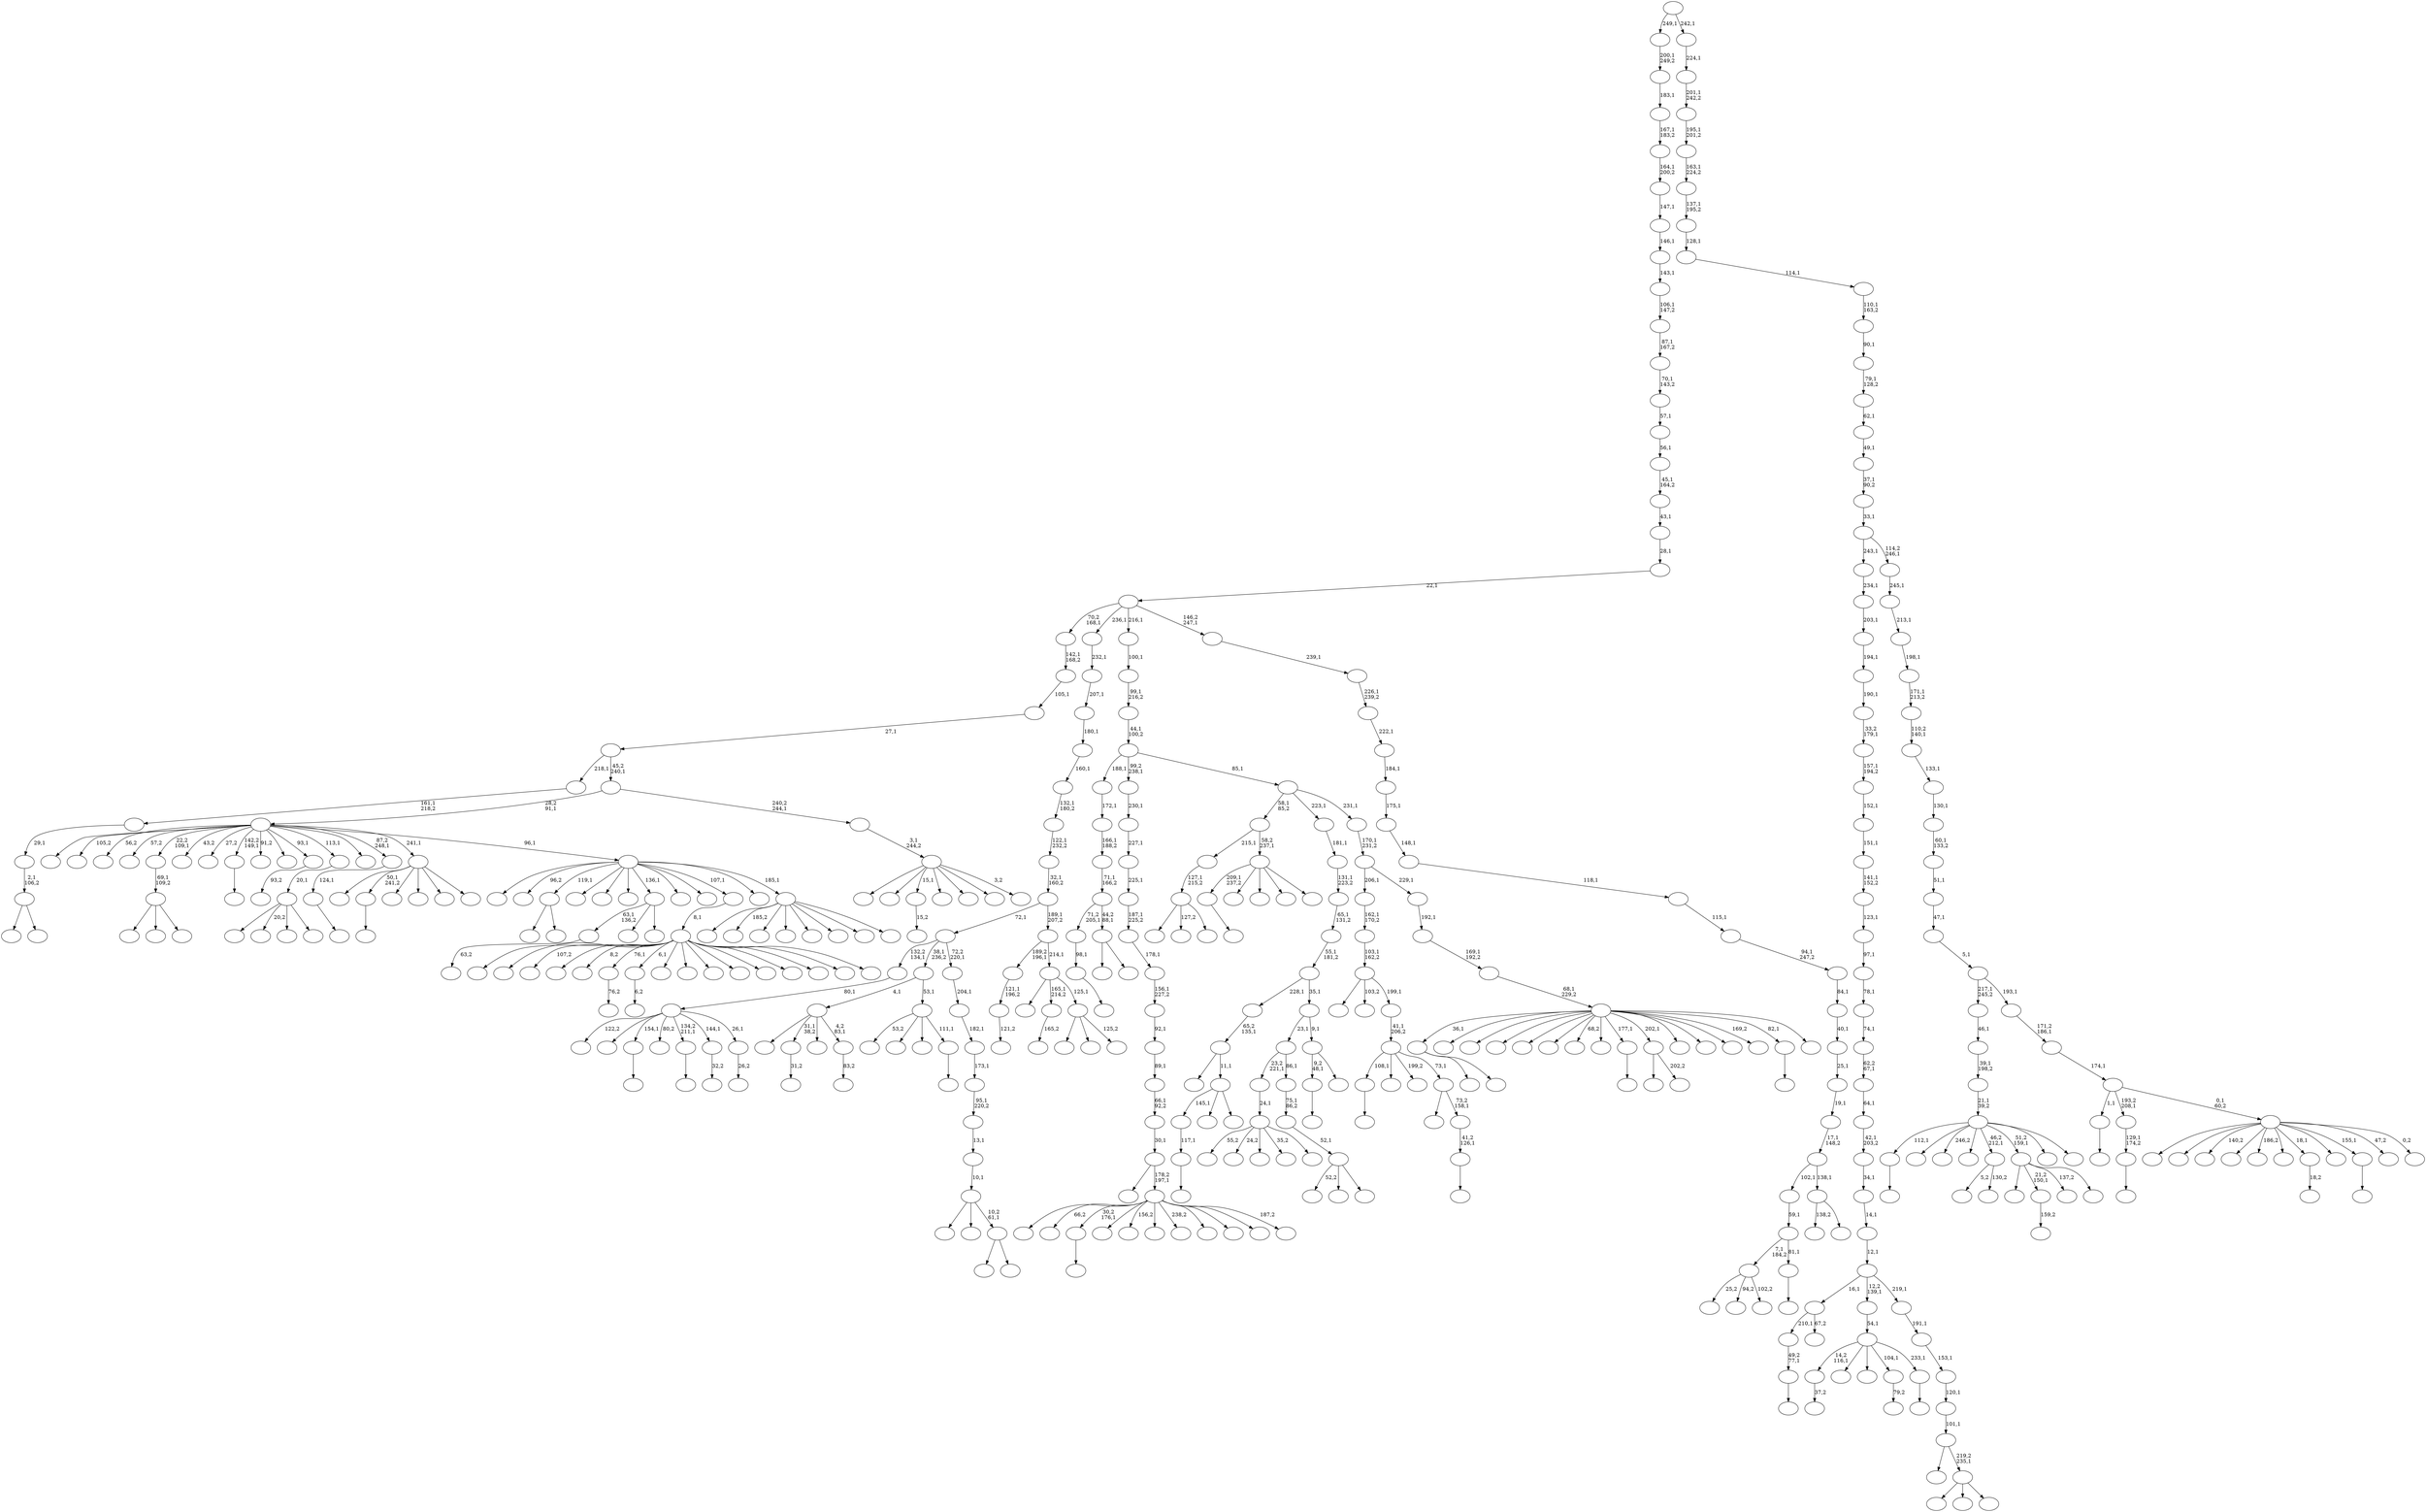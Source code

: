 digraph T {
	450 [label=""]
	449 [label=""]
	448 [label=""]
	447 [label=""]
	446 [label=""]
	445 [label=""]
	444 [label=""]
	443 [label=""]
	442 [label=""]
	441 [label=""]
	440 [label=""]
	439 [label=""]
	438 [label=""]
	437 [label=""]
	436 [label=""]
	435 [label=""]
	434 [label=""]
	433 [label=""]
	432 [label=""]
	431 [label=""]
	430 [label=""]
	429 [label=""]
	428 [label=""]
	427 [label=""]
	426 [label=""]
	425 [label=""]
	424 [label=""]
	423 [label=""]
	422 [label=""]
	421 [label=""]
	420 [label=""]
	419 [label=""]
	418 [label=""]
	417 [label=""]
	416 [label=""]
	415 [label=""]
	414 [label=""]
	413 [label=""]
	412 [label=""]
	411 [label=""]
	410 [label=""]
	409 [label=""]
	408 [label=""]
	407 [label=""]
	406 [label=""]
	405 [label=""]
	404 [label=""]
	403 [label=""]
	402 [label=""]
	401 [label=""]
	400 [label=""]
	399 [label=""]
	398 [label=""]
	397 [label=""]
	396 [label=""]
	395 [label=""]
	394 [label=""]
	393 [label=""]
	392 [label=""]
	391 [label=""]
	390 [label=""]
	389 [label=""]
	388 [label=""]
	387 [label=""]
	386 [label=""]
	385 [label=""]
	384 [label=""]
	383 [label=""]
	382 [label=""]
	381 [label=""]
	380 [label=""]
	379 [label=""]
	378 [label=""]
	377 [label=""]
	376 [label=""]
	375 [label=""]
	374 [label=""]
	373 [label=""]
	372 [label=""]
	371 [label=""]
	370 [label=""]
	369 [label=""]
	368 [label=""]
	367 [label=""]
	366 [label=""]
	365 [label=""]
	364 [label=""]
	363 [label=""]
	362 [label=""]
	361 [label=""]
	360 [label=""]
	359 [label=""]
	358 [label=""]
	357 [label=""]
	356 [label=""]
	355 [label=""]
	354 [label=""]
	353 [label=""]
	352 [label=""]
	351 [label=""]
	350 [label=""]
	349 [label=""]
	348 [label=""]
	347 [label=""]
	346 [label=""]
	345 [label=""]
	344 [label=""]
	343 [label=""]
	342 [label=""]
	341 [label=""]
	340 [label=""]
	339 [label=""]
	338 [label=""]
	337 [label=""]
	336 [label=""]
	335 [label=""]
	334 [label=""]
	333 [label=""]
	332 [label=""]
	331 [label=""]
	330 [label=""]
	329 [label=""]
	328 [label=""]
	327 [label=""]
	326 [label=""]
	325 [label=""]
	324 [label=""]
	323 [label=""]
	322 [label=""]
	321 [label=""]
	320 [label=""]
	319 [label=""]
	318 [label=""]
	317 [label=""]
	316 [label=""]
	315 [label=""]
	314 [label=""]
	313 [label=""]
	312 [label=""]
	311 [label=""]
	310 [label=""]
	309 [label=""]
	308 [label=""]
	307 [label=""]
	306 [label=""]
	305 [label=""]
	304 [label=""]
	303 [label=""]
	302 [label=""]
	301 [label=""]
	300 [label=""]
	299 [label=""]
	298 [label=""]
	297 [label=""]
	296 [label=""]
	295 [label=""]
	294 [label=""]
	293 [label=""]
	292 [label=""]
	291 [label=""]
	290 [label=""]
	289 [label=""]
	288 [label=""]
	287 [label=""]
	286 [label=""]
	285 [label=""]
	284 [label=""]
	283 [label=""]
	282 [label=""]
	281 [label=""]
	280 [label=""]
	279 [label=""]
	278 [label=""]
	277 [label=""]
	276 [label=""]
	275 [label=""]
	274 [label=""]
	273 [label=""]
	272 [label=""]
	271 [label=""]
	270 [label=""]
	269 [label=""]
	268 [label=""]
	267 [label=""]
	266 [label=""]
	265 [label=""]
	264 [label=""]
	263 [label=""]
	262 [label=""]
	261 [label=""]
	260 [label=""]
	259 [label=""]
	258 [label=""]
	257 [label=""]
	256 [label=""]
	255 [label=""]
	254 [label=""]
	253 [label=""]
	252 [label=""]
	251 [label=""]
	250 [label=""]
	249 [label=""]
	248 [label=""]
	247 [label=""]
	246 [label=""]
	245 [label=""]
	244 [label=""]
	243 [label=""]
	242 [label=""]
	241 [label=""]
	240 [label=""]
	239 [label=""]
	238 [label=""]
	237 [label=""]
	236 [label=""]
	235 [label=""]
	234 [label=""]
	233 [label=""]
	232 [label=""]
	231 [label=""]
	230 [label=""]
	229 [label=""]
	228 [label=""]
	227 [label=""]
	226 [label=""]
	225 [label=""]
	224 [label=""]
	223 [label=""]
	222 [label=""]
	221 [label=""]
	220 [label=""]
	219 [label=""]
	218 [label=""]
	217 [label=""]
	216 [label=""]
	215 [label=""]
	214 [label=""]
	213 [label=""]
	212 [label=""]
	211 [label=""]
	210 [label=""]
	209 [label=""]
	208 [label=""]
	207 [label=""]
	206 [label=""]
	205 [label=""]
	204 [label=""]
	203 [label=""]
	202 [label=""]
	201 [label=""]
	200 [label=""]
	199 [label=""]
	198 [label=""]
	197 [label=""]
	196 [label=""]
	195 [label=""]
	194 [label=""]
	193 [label=""]
	192 [label=""]
	191 [label=""]
	190 [label=""]
	189 [label=""]
	188 [label=""]
	187 [label=""]
	186 [label=""]
	185 [label=""]
	184 [label=""]
	183 [label=""]
	182 [label=""]
	181 [label=""]
	180 [label=""]
	179 [label=""]
	178 [label=""]
	177 [label=""]
	176 [label=""]
	175 [label=""]
	174 [label=""]
	173 [label=""]
	172 [label=""]
	171 [label=""]
	170 [label=""]
	169 [label=""]
	168 [label=""]
	167 [label=""]
	166 [label=""]
	165 [label=""]
	164 [label=""]
	163 [label=""]
	162 [label=""]
	161 [label=""]
	160 [label=""]
	159 [label=""]
	158 [label=""]
	157 [label=""]
	156 [label=""]
	155 [label=""]
	154 [label=""]
	153 [label=""]
	152 [label=""]
	151 [label=""]
	150 [label=""]
	149 [label=""]
	148 [label=""]
	147 [label=""]
	146 [label=""]
	145 [label=""]
	144 [label=""]
	143 [label=""]
	142 [label=""]
	141 [label=""]
	140 [label=""]
	139 [label=""]
	138 [label=""]
	137 [label=""]
	136 [label=""]
	135 [label=""]
	134 [label=""]
	133 [label=""]
	132 [label=""]
	131 [label=""]
	130 [label=""]
	129 [label=""]
	128 [label=""]
	127 [label=""]
	126 [label=""]
	125 [label=""]
	124 [label=""]
	123 [label=""]
	122 [label=""]
	121 [label=""]
	120 [label=""]
	119 [label=""]
	118 [label=""]
	117 [label=""]
	116 [label=""]
	115 [label=""]
	114 [label=""]
	113 [label=""]
	112 [label=""]
	111 [label=""]
	110 [label=""]
	109 [label=""]
	108 [label=""]
	107 [label=""]
	106 [label=""]
	105 [label=""]
	104 [label=""]
	103 [label=""]
	102 [label=""]
	101 [label=""]
	100 [label=""]
	99 [label=""]
	98 [label=""]
	97 [label=""]
	96 [label=""]
	95 [label=""]
	94 [label=""]
	93 [label=""]
	92 [label=""]
	91 [label=""]
	90 [label=""]
	89 [label=""]
	88 [label=""]
	87 [label=""]
	86 [label=""]
	85 [label=""]
	84 [label=""]
	83 [label=""]
	82 [label=""]
	81 [label=""]
	80 [label=""]
	79 [label=""]
	78 [label=""]
	77 [label=""]
	76 [label=""]
	75 [label=""]
	74 [label=""]
	73 [label=""]
	72 [label=""]
	71 [label=""]
	70 [label=""]
	69 [label=""]
	68 [label=""]
	67 [label=""]
	66 [label=""]
	65 [label=""]
	64 [label=""]
	63 [label=""]
	62 [label=""]
	61 [label=""]
	60 [label=""]
	59 [label=""]
	58 [label=""]
	57 [label=""]
	56 [label=""]
	55 [label=""]
	54 [label=""]
	53 [label=""]
	52 [label=""]
	51 [label=""]
	50 [label=""]
	49 [label=""]
	48 [label=""]
	47 [label=""]
	46 [label=""]
	45 [label=""]
	44 [label=""]
	43 [label=""]
	42 [label=""]
	41 [label=""]
	40 [label=""]
	39 [label=""]
	38 [label=""]
	37 [label=""]
	36 [label=""]
	35 [label=""]
	34 [label=""]
	33 [label=""]
	32 [label=""]
	31 [label=""]
	30 [label=""]
	29 [label=""]
	28 [label=""]
	27 [label=""]
	26 [label=""]
	25 [label=""]
	24 [label=""]
	23 [label=""]
	22 [label=""]
	21 [label=""]
	20 [label=""]
	19 [label=""]
	18 [label=""]
	17 [label=""]
	16 [label=""]
	15 [label=""]
	14 [label=""]
	13 [label=""]
	12 [label=""]
	11 [label=""]
	10 [label=""]
	9 [label=""]
	8 [label=""]
	7 [label=""]
	6 [label=""]
	5 [label=""]
	4 [label=""]
	3 [label=""]
	2 [label=""]
	1 [label=""]
	0 [label=""]
	442 -> 443 [label=""]
	441 -> 442 [label="117,1"]
	435 -> 436 [label=""]
	428 -> 429 [label=""]
	424 -> 425 [label="159,2"]
	420 -> 427 [label=""]
	420 -> 421 [label=""]
	416 -> 417 [label=""]
	415 -> 416 [label="49,2\n77,1"]
	407 -> 439 [label=""]
	407 -> 408 [label=""]
	405 -> 406 [label=""]
	401 -> 402 [label=""]
	392 -> 393 [label="63,2"]
	389 -> 390 [label="37,2"]
	385 -> 386 [label=""]
	383 -> 432 [label=""]
	383 -> 384 [label=""]
	382 -> 383 [label="2,1\n106,2"]
	381 -> 382 [label="29,1"]
	380 -> 381 [label="161,1\n218,2"]
	373 -> 374 [label=""]
	371 -> 372 [label="121,2"]
	370 -> 371 [label="121,1\n196,2"]
	362 -> 412 [label="5,2"]
	362 -> 363 [label="130,2"]
	360 -> 361 [label=""]
	359 -> 360 [label="98,1"]
	355 -> 356 [label="76,2"]
	353 -> 415 [label="210,1"]
	353 -> 354 [label="67,2"]
	351 -> 352 [label="18,2"]
	333 -> 378 [label=""]
	333 -> 347 [label=""]
	333 -> 334 [label=""]
	332 -> 333 [label="69,1\n109,2"]
	330 -> 331 [label=""]
	324 -> 441 [label="145,1"]
	324 -> 364 [label=""]
	324 -> 325 [label=""]
	323 -> 423 [label=""]
	323 -> 324 [label="11,1"]
	322 -> 323 [label="65,2\n135,1"]
	320 -> 321 [label="6,2"]
	312 -> 313 [label="31,2"]
	310 -> 311 [label="15,2"]
	303 -> 304 [label=""]
	299 -> 422 [label=""]
	299 -> 335 [label="127,2"]
	299 -> 300 [label=""]
	298 -> 299 [label="127,1\n215,2"]
	293 -> 358 [label=""]
	293 -> 294 [label=""]
	292 -> 359 [label="71,2\n205,1"]
	292 -> 293 [label="44,2\n88,1"]
	291 -> 292 [label="71,1\n166,2"]
	290 -> 291 [label="166,1\n188,2"]
	289 -> 290 [label="172,1"]
	278 -> 279 [label="32,2"]
	276 -> 430 [label="55,2"]
	276 -> 343 [label="24,2"]
	276 -> 306 [label=""]
	276 -> 281 [label="35,2"]
	276 -> 277 [label=""]
	275 -> 276 [label="24,1"]
	273 -> 340 [label="25,2"]
	273 -> 328 [label="94,2"]
	273 -> 274 [label="102,2"]
	271 -> 392 [label="63,1\n136,2"]
	271 -> 283 [label=""]
	271 -> 272 [label=""]
	268 -> 269 [label=""]
	266 -> 267 [label="165,2"]
	263 -> 339 [label=""]
	263 -> 264 [label="202,2"]
	259 -> 447 [label=""]
	259 -> 424 [label="21,2\n150,1"]
	259 -> 342 [label="137,2"]
	259 -> 260 [label=""]
	256 -> 257 [label=""]
	253 -> 254 [label=""]
	252 -> 253 [label="129,1\n174,2"]
	250 -> 251 [label="26,2"]
	249 -> 411 [label="122,2"]
	249 -> 409 [label=""]
	249 -> 385 [label="154,1"]
	249 -> 369 [label="80,2"]
	249 -> 330 [label="134,2\n211,1"]
	249 -> 278 [label="144,1"]
	249 -> 250 [label="26,1"]
	248 -> 249 [label="80,1"]
	246 -> 247 [label=""]
	241 -> 444 [label="52,2"]
	241 -> 350 [label=""]
	241 -> 242 [label=""]
	240 -> 241 [label="52,1"]
	239 -> 240 [label="75,1\n86,2"]
	238 -> 275 [label="23,2\n221,1"]
	238 -> 239 [label="86,1"]
	234 -> 235 [label="93,2"]
	232 -> 233 [label=""]
	225 -> 226 [label="83,2"]
	224 -> 446 [label=""]
	224 -> 312 [label="31,1\n38,2"]
	224 -> 296 [label=""]
	224 -> 225 [label="4,2\n83,1"]
	220 -> 410 [label=""]
	220 -> 387 [label="66,2"]
	220 -> 373 [label="30,2\n176,1"]
	220 -> 368 [label=""]
	220 -> 366 [label="156,2"]
	220 -> 348 [label=""]
	220 -> 346 [label="238,2"]
	220 -> 319 [label=""]
	220 -> 270 [label=""]
	220 -> 229 [label=""]
	220 -> 221 [label="187,2"]
	219 -> 341 [label=""]
	219 -> 220 [label="178,2\n197,1"]
	218 -> 219 [label="30,1"]
	217 -> 218 [label="66,1\n92,2"]
	216 -> 217 [label="89,1"]
	215 -> 216 [label="92,1"]
	214 -> 215 [label="156,1\n227,2"]
	213 -> 214 [label="178,1"]
	212 -> 213 [label="187,1\n225,2"]
	211 -> 212 [label="225,1"]
	210 -> 211 [label="227,1"]
	209 -> 210 [label="230,1"]
	205 -> 419 [label=""]
	205 -> 315 [label="20,2"]
	205 -> 297 [label=""]
	205 -> 206 [label=""]
	204 -> 205 [label="20,1"]
	199 -> 437 [label=""]
	199 -> 433 [label=""]
	199 -> 426 [label="107,2"]
	199 -> 395 [label=""]
	199 -> 379 [label="8,2"]
	199 -> 355 [label="76,1"]
	199 -> 320 [label="6,1"]
	199 -> 316 [label=""]
	199 -> 302 [label=""]
	199 -> 301 [label=""]
	199 -> 286 [label=""]
	199 -> 258 [label=""]
	199 -> 228 [label=""]
	199 -> 202 [label=""]
	199 -> 201 [label=""]
	199 -> 200 [label=""]
	198 -> 199 [label="8,1"]
	194 -> 195 [label=""]
	193 -> 194 [label="124,1"]
	189 -> 440 [label=""]
	189 -> 405 [label="50,1\n241,2"]
	189 -> 388 [label=""]
	189 -> 344 [label=""]
	189 -> 284 [label=""]
	189 -> 190 [label=""]
	183 -> 184 [label="79,2"]
	181 -> 435 [label="112,1"]
	181 -> 394 [label=""]
	181 -> 377 [label="246,2"]
	181 -> 375 [label=""]
	181 -> 362 [label="46,2\n212,1"]
	181 -> 259 [label="51,2\n159,1"]
	181 -> 243 [label=""]
	181 -> 182 [label=""]
	180 -> 181 [label="21,1\n39,2"]
	179 -> 180 [label="39,1\n198,2"]
	178 -> 179 [label="46,1"]
	175 -> 176 [label=""]
	174 -> 285 [label="53,2"]
	174 -> 280 [label=""]
	174 -> 192 [label=""]
	174 -> 175 [label="111,1"]
	173 -> 224 [label="4,1"]
	173 -> 174 [label="53,1"]
	171 -> 172 [label=""]
	170 -> 389 [label="14,2\n116,1"]
	170 -> 337 [label=""]
	170 -> 188 [label=""]
	170 -> 183 [label="104,1"]
	170 -> 171 [label="233,1"]
	169 -> 170 [label="54,1"]
	167 -> 305 [label=""]
	167 -> 262 [label=""]
	167 -> 168 [label=""]
	166 -> 196 [label=""]
	166 -> 167 [label="219,2\n235,1"]
	165 -> 166 [label="101,1"]
	164 -> 165 [label="120,1"]
	163 -> 164 [label="153,1"]
	162 -> 163 [label="191,1"]
	161 -> 353 [label="16,1"]
	161 -> 169 [label="12,2\n139,1"]
	161 -> 162 [label="219,1"]
	160 -> 161 [label="12,1"]
	159 -> 160 [label="14,1"]
	158 -> 159 [label="34,1"]
	157 -> 158 [label="42,1\n203,2"]
	156 -> 157 [label="64,1"]
	155 -> 156 [label="62,2\n67,1"]
	154 -> 155 [label="74,1"]
	153 -> 154 [label="78,1"]
	152 -> 153 [label="97,1"]
	151 -> 152 [label="123,1"]
	150 -> 151 [label="141,1\n152,2"]
	149 -> 150 [label="151,1"]
	148 -> 149 [label="152,1"]
	147 -> 148 [label="157,1\n194,2"]
	146 -> 147 [label="33,2\n179,1"]
	145 -> 146 [label="190,1"]
	144 -> 145 [label="194,1"]
	143 -> 144 [label="203,1"]
	142 -> 143 [label="234,1"]
	139 -> 401 [label="209,1\n237,2"]
	139 -> 349 [label=""]
	139 -> 245 [label=""]
	139 -> 208 [label=""]
	139 -> 140 [label=""]
	138 -> 298 [label="215,1"]
	138 -> 139 [label="58,2\n237,1"]
	136 -> 137 [label=""]
	135 -> 136 [label="41,2\n126,1"]
	134 -> 265 [label=""]
	134 -> 135 [label="73,2\n158,1"]
	133 -> 246 [label="108,1"]
	133 -> 230 [label=""]
	133 -> 141 [label="199,2"]
	133 -> 134 [label="73,1"]
	132 -> 133 [label="41,1\n206,2"]
	131 -> 309 [label=""]
	131 -> 203 [label="103,2"]
	131 -> 132 [label="199,1"]
	130 -> 131 [label="103,1\n162,2"]
	129 -> 130 [label="162,1\n170,2"]
	126 -> 365 [label=""]
	126 -> 336 [label="185,2"]
	126 -> 314 [label=""]
	126 -> 255 [label=""]
	126 -> 237 [label=""]
	126 -> 185 [label=""]
	126 -> 177 [label=""]
	126 -> 127 [label=""]
	125 -> 449 [label=""]
	125 -> 438 [label="96,2"]
	125 -> 407 [label="119,1"]
	125 -> 376 [label=""]
	125 -> 329 [label=""]
	125 -> 327 [label=""]
	125 -> 271 [label="136,1"]
	125 -> 244 [label=""]
	125 -> 223 [label=""]
	125 -> 198 [label="107,1"]
	125 -> 186 [label=""]
	125 -> 126 [label="185,1"]
	124 -> 434 [label=""]
	124 -> 418 [label="105,2"]
	124 -> 413 [label="56,2"]
	124 -> 400 [label="57,2"]
	124 -> 332 [label="22,2\n109,1"]
	124 -> 318 [label="43,2"]
	124 -> 317 [label="27,2"]
	124 -> 303 [label="142,2\n149,1"]
	124 -> 295 [label="91,2"]
	124 -> 287 [label=""]
	124 -> 234 [label="93,1"]
	124 -> 204 [label="113,1"]
	124 -> 197 [label=""]
	124 -> 193 [label="87,2\n248,1"]
	124 -> 189 [label="241,1"]
	124 -> 125 [label="96,1"]
	121 -> 122 [label=""]
	120 -> 273 [label="7,1\n184,2"]
	120 -> 121 [label="81,1"]
	119 -> 120 [label="59,1"]
	117 -> 398 [label=""]
	117 -> 391 [label=""]
	117 -> 310 [label="15,1"]
	117 -> 261 [label=""]
	117 -> 236 [label=""]
	117 -> 222 [label=""]
	117 -> 118 [label="3,2"]
	116 -> 117 [label="3,1\n244,2"]
	115 -> 124 [label="28,2\n91,1"]
	115 -> 116 [label="240,2\n244,1"]
	114 -> 380 [label="218,1"]
	114 -> 115 [label="45,2\n240,1"]
	113 -> 114 [label="27,1"]
	112 -> 113 [label="105,1"]
	111 -> 112 [label="142,1\n168,2"]
	109 -> 345 [label=""]
	109 -> 110 [label=""]
	108 -> 403 [label=""]
	108 -> 231 [label=""]
	108 -> 109 [label="10,2\n61,1"]
	107 -> 108 [label="10,1"]
	106 -> 107 [label="13,1"]
	105 -> 106 [label="95,1\n220,2"]
	104 -> 105 [label="173,1"]
	103 -> 104 [label="182,1"]
	102 -> 103 [label="204,1"]
	101 -> 248 [label="132,2\n134,1"]
	101 -> 173 [label="38,1\n236,2"]
	101 -> 102 [label="72,2\n220,1"]
	99 -> 307 [label=""]
	99 -> 128 [label=""]
	99 -> 100 [label="125,2"]
	98 -> 404 [label=""]
	98 -> 266 [label="165,1\n214,2"]
	98 -> 99 [label="125,1"]
	97 -> 370 [label="189,2\n196,1"]
	97 -> 98 [label="214,1"]
	96 -> 101 [label="72,1"]
	96 -> 97 [label="189,1\n207,2"]
	95 -> 96 [label="32,1\n160,2"]
	94 -> 95 [label="122,1\n232,2"]
	93 -> 94 [label="132,1\n180,2"]
	92 -> 93 [label="160,1"]
	91 -> 92 [label="180,1"]
	90 -> 91 [label="207,1"]
	89 -> 90 [label="232,1"]
	87 -> 256 [label="9,2\n48,1"]
	87 -> 88 [label=""]
	86 -> 238 [label="23,1"]
	86 -> 87 [label="9,1"]
	85 -> 322 [label="228,1"]
	85 -> 86 [label="35,1"]
	84 -> 85 [label="55,1\n181,2"]
	83 -> 84 [label="65,1\n131,2"]
	82 -> 83 [label="131,1\n223,2"]
	81 -> 82 [label="181,1"]
	79 -> 80 [label=""]
	77 -> 420 [label="36,1"]
	77 -> 399 [label=""]
	77 -> 396 [label=""]
	77 -> 367 [label=""]
	77 -> 357 [label=""]
	77 -> 326 [label=""]
	77 -> 288 [label="68,2"]
	77 -> 282 [label=""]
	77 -> 268 [label="177,1"]
	77 -> 263 [label="202,1"]
	77 -> 227 [label=""]
	77 -> 207 [label=""]
	77 -> 187 [label=""]
	77 -> 123 [label="169,2"]
	77 -> 79 [label="82,1"]
	77 -> 78 [label=""]
	76 -> 77 [label="68,1\n229,2"]
	75 -> 76 [label="169,1\n192,2"]
	74 -> 75 [label="192,1"]
	73 -> 129 [label="206,1"]
	73 -> 74 [label="229,1"]
	72 -> 73 [label="170,1\n231,2"]
	71 -> 138 [label="58,1\n85,2"]
	71 -> 81 [label="223,1"]
	71 -> 72 [label="231,1"]
	70 -> 289 [label="188,1"]
	70 -> 209 [label="99,2\n238,1"]
	70 -> 71 [label="85,1"]
	69 -> 70 [label="44,1\n100,2"]
	68 -> 69 [label="99,1\n216,2"]
	67 -> 68 [label="100,1"]
	65 -> 308 [label="138,2"]
	65 -> 66 [label=""]
	64 -> 119 [label="102,1"]
	64 -> 65 [label="138,1"]
	63 -> 64 [label="17,1\n148,2"]
	62 -> 63 [label="19,1"]
	61 -> 62 [label="25,1"]
	60 -> 61 [label="40,1"]
	59 -> 60 [label="84,1"]
	58 -> 59 [label="94,1\n247,2"]
	57 -> 58 [label="115,1"]
	56 -> 57 [label="118,1"]
	55 -> 56 [label="148,1"]
	54 -> 55 [label="175,1"]
	53 -> 54 [label="184,1"]
	52 -> 53 [label="222,1"]
	51 -> 52 [label="226,1\n239,2"]
	50 -> 51 [label="239,1"]
	49 -> 111 [label="70,2\n168,1"]
	49 -> 89 [label="236,1"]
	49 -> 67 [label="216,1"]
	49 -> 50 [label="146,2\n247,1"]
	48 -> 49 [label="22,1"]
	47 -> 48 [label="28,1"]
	46 -> 47 [label="43,1"]
	45 -> 46 [label="45,1\n164,2"]
	44 -> 45 [label="56,1"]
	43 -> 44 [label="57,1"]
	42 -> 43 [label="70,1\n143,2"]
	41 -> 42 [label="87,1\n167,2"]
	40 -> 41 [label="106,1\n147,2"]
	39 -> 40 [label="143,1"]
	38 -> 39 [label="146,1"]
	37 -> 38 [label="147,1"]
	36 -> 37 [label="164,1\n200,2"]
	35 -> 36 [label="167,1\n183,2"]
	34 -> 35 [label="183,1"]
	33 -> 34 [label="200,1\n249,2"]
	31 -> 450 [label=""]
	31 -> 448 [label=""]
	31 -> 445 [label="140,2"]
	31 -> 431 [label=""]
	31 -> 414 [label="186,2"]
	31 -> 397 [label=""]
	31 -> 351 [label="18,1"]
	31 -> 338 [label=""]
	31 -> 232 [label="155,1"]
	31 -> 191 [label="47,2"]
	31 -> 32 [label="0,2"]
	30 -> 428 [label="1,1"]
	30 -> 252 [label="193,2\n208,1"]
	30 -> 31 [label="0,1\n60,2"]
	29 -> 30 [label="174,1"]
	28 -> 29 [label="171,2\n186,1"]
	27 -> 178 [label="217,1\n245,2"]
	27 -> 28 [label="193,1"]
	26 -> 27 [label="5,1"]
	25 -> 26 [label="47,1"]
	24 -> 25 [label="51,1"]
	23 -> 24 [label="60,1\n133,2"]
	22 -> 23 [label="130,1"]
	21 -> 22 [label="133,1"]
	20 -> 21 [label="110,2\n140,1"]
	19 -> 20 [label="171,1\n213,2"]
	18 -> 19 [label="198,1"]
	17 -> 18 [label="213,1"]
	16 -> 17 [label="245,1"]
	15 -> 142 [label="243,1"]
	15 -> 16 [label="114,2\n246,1"]
	14 -> 15 [label="33,1"]
	13 -> 14 [label="37,1\n90,2"]
	12 -> 13 [label="49,1"]
	11 -> 12 [label="62,1"]
	10 -> 11 [label="79,1\n128,2"]
	9 -> 10 [label="90,1"]
	8 -> 9 [label="110,1\n163,2"]
	7 -> 8 [label="114,1"]
	6 -> 7 [label="128,1"]
	5 -> 6 [label="137,1\n195,2"]
	4 -> 5 [label="163,1\n224,2"]
	3 -> 4 [label="195,1\n201,2"]
	2 -> 3 [label="201,1\n242,2"]
	1 -> 2 [label="224,1"]
	0 -> 33 [label="249,1"]
	0 -> 1 [label="242,1"]
}
